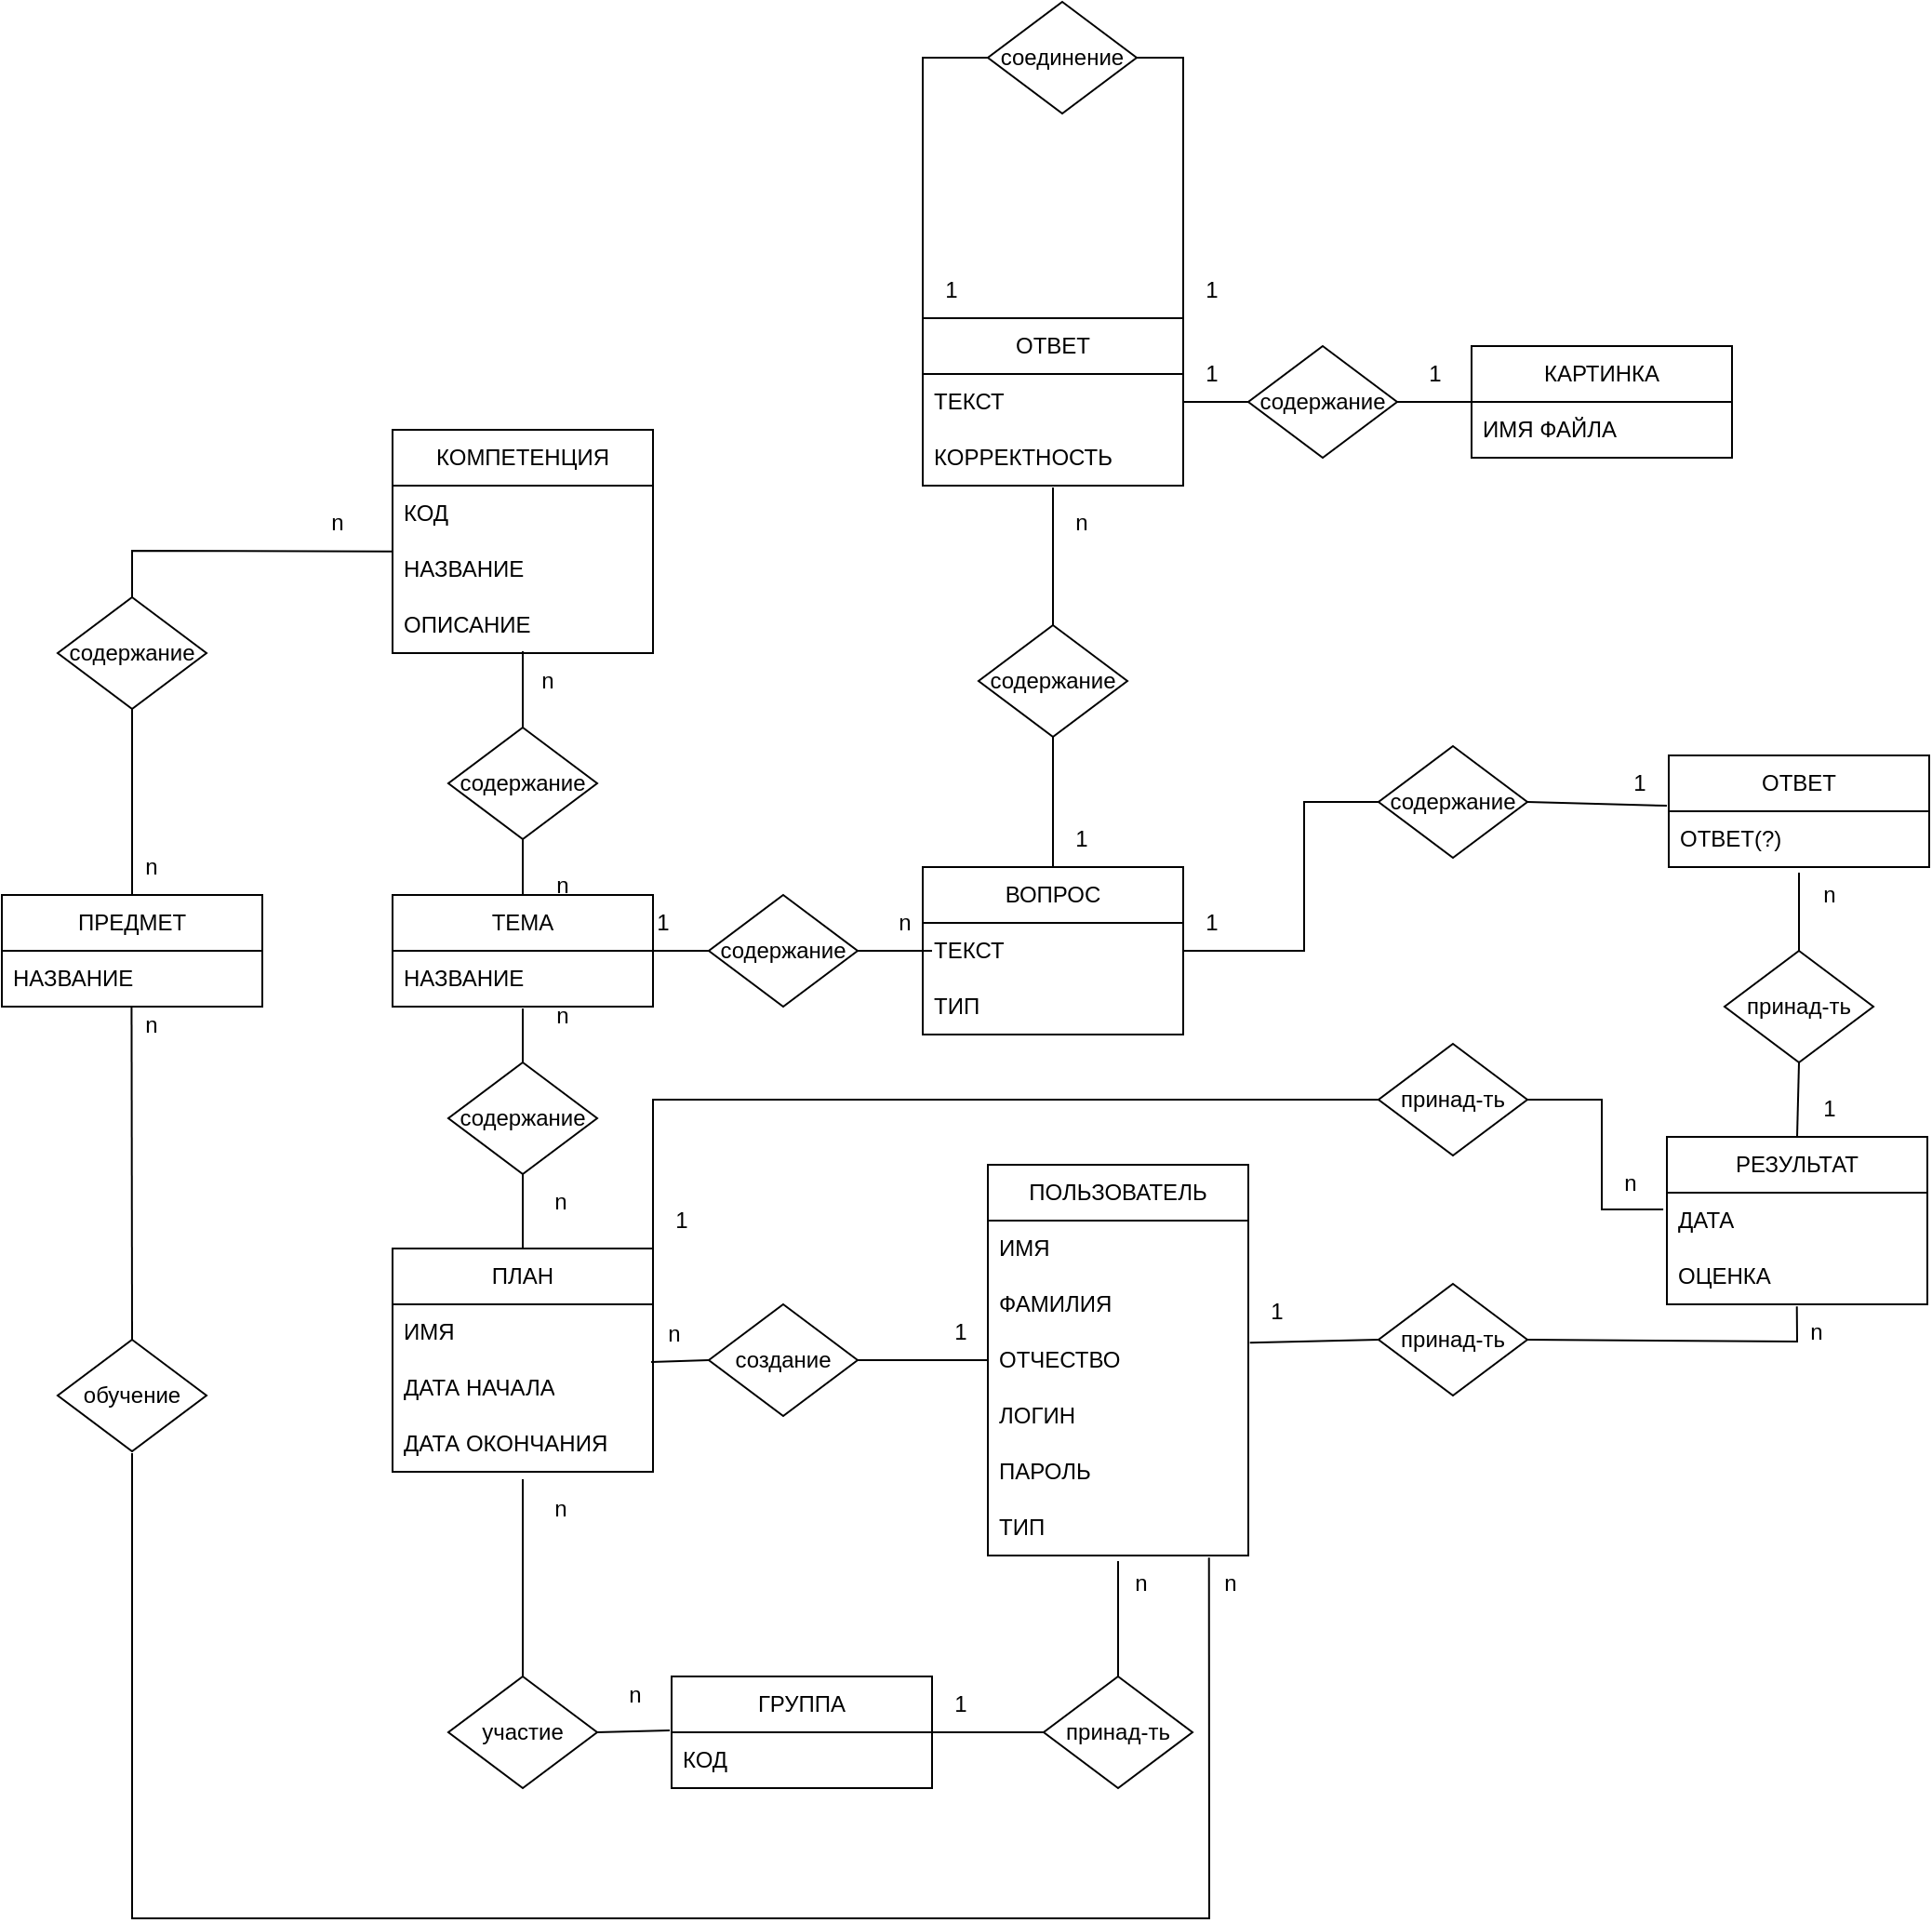 <mxfile version="21.1.5" type="device">
  <diagram name="Страница 1" id="LZ8zv0jgnWAgyM7vqCzd">
    <mxGraphModel dx="2022" dy="1828" grid="1" gridSize="10" guides="1" tooltips="1" connect="1" arrows="1" fold="1" page="1" pageScale="1" pageWidth="827" pageHeight="1169" math="0" shadow="0">
      <root>
        <mxCell id="0" />
        <mxCell id="1" parent="0" />
        <mxCell id="Gm08zl15T1QvJcRxXQye-4" value="содержание" style="rhombus;whiteSpace=wrap;html=1;" vertex="1" parent="1">
          <mxGeometry x="240" y="210" width="80" height="60" as="geometry" />
        </mxCell>
        <mxCell id="Gm08zl15T1QvJcRxXQye-7" value="" style="endArrow=none;html=1;rounded=0;exitX=1;exitY=0.5;exitDx=0;exitDy=0;entryX=0;entryY=0.5;entryDx=0;entryDy=0;" edge="1" parent="1" target="Gm08zl15T1QvJcRxXQye-4">
          <mxGeometry width="50" height="50" relative="1" as="geometry">
            <mxPoint x="200" y="240" as="sourcePoint" />
            <mxPoint x="340" y="350" as="targetPoint" />
          </mxGeometry>
        </mxCell>
        <mxCell id="Gm08zl15T1QvJcRxXQye-8" value="" style="endArrow=none;html=1;rounded=0;exitX=1;exitY=0.5;exitDx=0;exitDy=0;entryX=0;entryY=0.5;entryDx=0;entryDy=0;" edge="1" parent="1" source="Gm08zl15T1QvJcRxXQye-4">
          <mxGeometry width="50" height="50" relative="1" as="geometry">
            <mxPoint x="260" y="390" as="sourcePoint" />
            <mxPoint x="360" y="240" as="targetPoint" />
          </mxGeometry>
        </mxCell>
        <mxCell id="Gm08zl15T1QvJcRxXQye-9" value="1" style="text;html=1;align=center;verticalAlign=middle;resizable=0;points=[];autosize=1;strokeColor=none;fillColor=none;" vertex="1" parent="1">
          <mxGeometry x="200" y="210" width="30" height="30" as="geometry" />
        </mxCell>
        <mxCell id="Gm08zl15T1QvJcRxXQye-10" value="n" style="text;html=1;align=center;verticalAlign=middle;resizable=0;points=[];autosize=1;strokeColor=none;fillColor=none;" vertex="1" parent="1">
          <mxGeometry x="330" y="210" width="30" height="30" as="geometry" />
        </mxCell>
        <mxCell id="Gm08zl15T1QvJcRxXQye-14" value="содержание" style="rhombus;whiteSpace=wrap;html=1;" vertex="1" parent="1">
          <mxGeometry x="100" y="300" width="80" height="60" as="geometry" />
        </mxCell>
        <mxCell id="Gm08zl15T1QvJcRxXQye-15" value="" style="endArrow=none;html=1;rounded=0;exitX=0.5;exitY=0;exitDx=0;exitDy=0;entryX=0.5;entryY=1;entryDx=0;entryDy=0;" edge="1" parent="1" target="Gm08zl15T1QvJcRxXQye-14">
          <mxGeometry width="50" height="50" relative="1" as="geometry">
            <mxPoint x="140" y="400" as="sourcePoint" />
            <mxPoint x="220" y="490" as="targetPoint" />
          </mxGeometry>
        </mxCell>
        <mxCell id="Gm08zl15T1QvJcRxXQye-16" value="" style="endArrow=none;html=1;rounded=0;exitX=0.5;exitY=0;exitDx=0;exitDy=0;entryX=0.5;entryY=1.033;entryDx=0;entryDy=0;entryPerimeter=0;" edge="1" parent="1" source="Gm08zl15T1QvJcRxXQye-14" target="Gm08zl15T1QvJcRxXQye-58">
          <mxGeometry width="50" height="50" relative="1" as="geometry">
            <mxPoint x="270" y="440" as="sourcePoint" />
            <mxPoint x="140" y="260" as="targetPoint" />
          </mxGeometry>
        </mxCell>
        <mxCell id="Gm08zl15T1QvJcRxXQye-17" value="n" style="text;html=1;align=center;verticalAlign=middle;resizable=0;points=[];autosize=1;strokeColor=none;fillColor=none;" vertex="1" parent="1">
          <mxGeometry x="145" y="360" width="30" height="30" as="geometry" />
        </mxCell>
        <mxCell id="Gm08zl15T1QvJcRxXQye-18" value="n" style="text;html=1;align=center;verticalAlign=middle;resizable=0;points=[];autosize=1;strokeColor=none;fillColor=none;" vertex="1" parent="1">
          <mxGeometry x="146" y="260" width="30" height="30" as="geometry" />
        </mxCell>
        <mxCell id="Gm08zl15T1QvJcRxXQye-23" value="содержание" style="rhombus;whiteSpace=wrap;html=1;" vertex="1" parent="1">
          <mxGeometry x="100" y="120" width="80" height="60" as="geometry" />
        </mxCell>
        <mxCell id="Gm08zl15T1QvJcRxXQye-24" value="" style="endArrow=none;html=1;rounded=0;exitX=0.5;exitY=0;exitDx=0;exitDy=0;entryX=0.5;entryY=1;entryDx=0;entryDy=0;" edge="1" parent="1" source="Gm08zl15T1QvJcRxXQye-57" target="Gm08zl15T1QvJcRxXQye-23">
          <mxGeometry width="50" height="50" relative="1" as="geometry">
            <mxPoint x="140" y="220" as="sourcePoint" />
            <mxPoint x="320" y="330" as="targetPoint" />
          </mxGeometry>
        </mxCell>
        <mxCell id="Gm08zl15T1QvJcRxXQye-25" value="" style="endArrow=none;html=1;rounded=0;exitX=0.5;exitY=0;exitDx=0;exitDy=0;entryX=0.5;entryY=0.967;entryDx=0;entryDy=0;entryPerimeter=0;" edge="1" parent="1" source="Gm08zl15T1QvJcRxXQye-23" target="Gm08zl15T1QvJcRxXQye-56">
          <mxGeometry width="50" height="50" relative="1" as="geometry">
            <mxPoint x="270" y="160" as="sourcePoint" />
            <mxPoint x="140" y="80" as="targetPoint" />
          </mxGeometry>
        </mxCell>
        <mxCell id="Gm08zl15T1QvJcRxXQye-26" value="n" style="text;html=1;align=center;verticalAlign=middle;resizable=0;points=[];autosize=1;strokeColor=none;fillColor=none;" vertex="1" parent="1">
          <mxGeometry x="146" y="190" width="30" height="30" as="geometry" />
        </mxCell>
        <mxCell id="Gm08zl15T1QvJcRxXQye-27" value="n" style="text;html=1;align=center;verticalAlign=middle;resizable=0;points=[];autosize=1;strokeColor=none;fillColor=none;" vertex="1" parent="1">
          <mxGeometry x="138" y="80" width="30" height="30" as="geometry" />
        </mxCell>
        <mxCell id="Gm08zl15T1QvJcRxXQye-31" value="создание" style="rhombus;whiteSpace=wrap;html=1;" vertex="1" parent="1">
          <mxGeometry x="240" y="430" width="80" height="60" as="geometry" />
        </mxCell>
        <mxCell id="Gm08zl15T1QvJcRxXQye-32" value="" style="endArrow=none;html=1;rounded=0;exitX=0.993;exitY=0.033;exitDx=0;exitDy=0;entryX=0;entryY=0.5;entryDx=0;entryDy=0;exitPerimeter=0;" edge="1" parent="1" source="Gm08zl15T1QvJcRxXQye-112" target="Gm08zl15T1QvJcRxXQye-31">
          <mxGeometry width="50" height="50" relative="1" as="geometry">
            <mxPoint x="200" y="420" as="sourcePoint" />
            <mxPoint x="260" y="470" as="targetPoint" />
          </mxGeometry>
        </mxCell>
        <mxCell id="Gm08zl15T1QvJcRxXQye-33" value="" style="endArrow=none;html=1;rounded=0;exitX=1;exitY=0.5;exitDx=0;exitDy=0;entryX=0;entryY=0.5;entryDx=0;entryDy=0;" edge="1" parent="1" source="Gm08zl15T1QvJcRxXQye-31" target="Gm08zl15T1QvJcRxXQye-118">
          <mxGeometry width="50" height="50" relative="1" as="geometry">
            <mxPoint x="280" y="610" as="sourcePoint" />
            <mxPoint x="380" y="460" as="targetPoint" />
          </mxGeometry>
        </mxCell>
        <mxCell id="Gm08zl15T1QvJcRxXQye-34" value="n" style="text;html=1;align=center;verticalAlign=middle;resizable=0;points=[];autosize=1;strokeColor=none;fillColor=none;" vertex="1" parent="1">
          <mxGeometry x="206" y="431" width="30" height="30" as="geometry" />
        </mxCell>
        <mxCell id="Gm08zl15T1QvJcRxXQye-35" value="1" style="text;html=1;align=center;verticalAlign=middle;resizable=0;points=[];autosize=1;strokeColor=none;fillColor=none;" vertex="1" parent="1">
          <mxGeometry x="360" y="430" width="30" height="30" as="geometry" />
        </mxCell>
        <mxCell id="Gm08zl15T1QvJcRxXQye-44" value="содержание" style="rhombus;whiteSpace=wrap;html=1;" vertex="1" parent="1">
          <mxGeometry x="600" y="130" width="80" height="60" as="geometry" />
        </mxCell>
        <mxCell id="Gm08zl15T1QvJcRxXQye-49" value="принад-ть" style="rhombus;whiteSpace=wrap;html=1;" vertex="1" parent="1">
          <mxGeometry x="600" y="290" width="80" height="60" as="geometry" />
        </mxCell>
        <mxCell id="Gm08zl15T1QvJcRxXQye-53" value="КОМПЕТЕНЦИЯ" style="swimlane;fontStyle=0;childLayout=stackLayout;horizontal=1;startSize=30;horizontalStack=0;resizeParent=1;resizeParentMax=0;resizeLast=0;collapsible=1;marginBottom=0;whiteSpace=wrap;html=1;" vertex="1" parent="1">
          <mxGeometry x="70" y="-40" width="140" height="120" as="geometry">
            <mxRectangle x="75" y="-40" width="130" height="30" as="alternateBounds" />
          </mxGeometry>
        </mxCell>
        <mxCell id="Gm08zl15T1QvJcRxXQye-54" value="КОД" style="text;strokeColor=none;fillColor=none;align=left;verticalAlign=middle;spacingLeft=4;spacingRight=4;overflow=hidden;points=[[0,0.5],[1,0.5]];portConstraint=eastwest;rotatable=0;whiteSpace=wrap;html=1;" vertex="1" parent="Gm08zl15T1QvJcRxXQye-53">
          <mxGeometry y="30" width="140" height="30" as="geometry" />
        </mxCell>
        <mxCell id="Gm08zl15T1QvJcRxXQye-55" value="НАЗВАНИЕ" style="text;strokeColor=none;fillColor=none;align=left;verticalAlign=middle;spacingLeft=4;spacingRight=4;overflow=hidden;points=[[0,0.5],[1,0.5]];portConstraint=eastwest;rotatable=0;whiteSpace=wrap;html=1;" vertex="1" parent="Gm08zl15T1QvJcRxXQye-53">
          <mxGeometry y="60" width="140" height="30" as="geometry" />
        </mxCell>
        <mxCell id="Gm08zl15T1QvJcRxXQye-56" value="ОПИСАНИЕ" style="text;strokeColor=none;fillColor=none;align=left;verticalAlign=middle;spacingLeft=4;spacingRight=4;overflow=hidden;points=[[0,0.5],[1,0.5]];portConstraint=eastwest;rotatable=0;whiteSpace=wrap;html=1;" vertex="1" parent="Gm08zl15T1QvJcRxXQye-53">
          <mxGeometry y="90" width="140" height="30" as="geometry" />
        </mxCell>
        <mxCell id="Gm08zl15T1QvJcRxXQye-57" value="ТЕМА" style="swimlane;fontStyle=0;childLayout=stackLayout;horizontal=1;startSize=30;horizontalStack=0;resizeParent=1;resizeParentMax=0;resizeLast=0;collapsible=1;marginBottom=0;whiteSpace=wrap;html=1;" vertex="1" parent="1">
          <mxGeometry x="70" y="210" width="140" height="60" as="geometry" />
        </mxCell>
        <mxCell id="Gm08zl15T1QvJcRxXQye-58" value="НАЗВАНИЕ" style="text;strokeColor=none;fillColor=none;align=left;verticalAlign=middle;spacingLeft=4;spacingRight=4;overflow=hidden;points=[[0,0.5],[1,0.5]];portConstraint=eastwest;rotatable=0;whiteSpace=wrap;html=1;" vertex="1" parent="Gm08zl15T1QvJcRxXQye-57">
          <mxGeometry y="30" width="140" height="30" as="geometry" />
        </mxCell>
        <mxCell id="Gm08zl15T1QvJcRxXQye-62" value="ВОПРОС" style="swimlane;fontStyle=0;childLayout=stackLayout;horizontal=1;startSize=30;horizontalStack=0;resizeParent=1;resizeParentMax=0;resizeLast=0;collapsible=1;marginBottom=0;whiteSpace=wrap;html=1;" vertex="1" parent="1">
          <mxGeometry x="355" y="195" width="140" height="90" as="geometry" />
        </mxCell>
        <mxCell id="Gm08zl15T1QvJcRxXQye-68" value="ТЕКСТ" style="text;strokeColor=none;fillColor=none;align=left;verticalAlign=middle;spacingLeft=4;spacingRight=4;overflow=hidden;points=[[0,0.5],[1,0.5]];portConstraint=eastwest;rotatable=0;whiteSpace=wrap;html=1;" vertex="1" parent="Gm08zl15T1QvJcRxXQye-62">
          <mxGeometry y="30" width="140" height="30" as="geometry" />
        </mxCell>
        <mxCell id="Gm08zl15T1QvJcRxXQye-71" value="ТИП" style="text;strokeColor=none;fillColor=none;align=left;verticalAlign=middle;spacingLeft=4;spacingRight=4;overflow=hidden;points=[[0,0.5],[1,0.5]];portConstraint=eastwest;rotatable=0;whiteSpace=wrap;html=1;" vertex="1" parent="Gm08zl15T1QvJcRxXQye-62">
          <mxGeometry y="60" width="140" height="30" as="geometry" />
        </mxCell>
        <mxCell id="Gm08zl15T1QvJcRxXQye-73" value="ОТВЕТ" style="swimlane;fontStyle=0;childLayout=stackLayout;horizontal=1;startSize=30;horizontalStack=0;resizeParent=1;resizeParentMax=0;resizeLast=0;collapsible=1;marginBottom=0;whiteSpace=wrap;html=1;" vertex="1" parent="1">
          <mxGeometry x="355" y="-100" width="140" height="90" as="geometry" />
        </mxCell>
        <mxCell id="Gm08zl15T1QvJcRxXQye-74" value="ТЕКСТ" style="text;strokeColor=none;fillColor=none;align=left;verticalAlign=middle;spacingLeft=4;spacingRight=4;overflow=hidden;points=[[0,0.5],[1,0.5]];portConstraint=eastwest;rotatable=0;whiteSpace=wrap;html=1;" vertex="1" parent="Gm08zl15T1QvJcRxXQye-73">
          <mxGeometry y="30" width="140" height="30" as="geometry" />
        </mxCell>
        <mxCell id="Gm08zl15T1QvJcRxXQye-75" value="КОРРЕКТНОСТЬ" style="text;strokeColor=none;fillColor=none;align=left;verticalAlign=middle;spacingLeft=4;spacingRight=4;overflow=hidden;points=[[0,0.5],[1,0.5]];portConstraint=eastwest;rotatable=0;whiteSpace=wrap;html=1;" vertex="1" parent="Gm08zl15T1QvJcRxXQye-73">
          <mxGeometry y="60" width="140" height="30" as="geometry" />
        </mxCell>
        <mxCell id="Gm08zl15T1QvJcRxXQye-76" value="КАРТИНКА" style="swimlane;fontStyle=0;childLayout=stackLayout;horizontal=1;startSize=30;horizontalStack=0;resizeParent=1;resizeParentMax=0;resizeLast=0;collapsible=1;marginBottom=0;whiteSpace=wrap;html=1;" vertex="1" parent="1">
          <mxGeometry x="650" y="-85" width="140" height="60" as="geometry" />
        </mxCell>
        <mxCell id="Gm08zl15T1QvJcRxXQye-77" value="ИМЯ ФАЙЛА" style="text;strokeColor=none;fillColor=none;align=left;verticalAlign=middle;spacingLeft=4;spacingRight=4;overflow=hidden;points=[[0,0.5],[1,0.5]];portConstraint=eastwest;rotatable=0;whiteSpace=wrap;html=1;" vertex="1" parent="Gm08zl15T1QvJcRxXQye-76">
          <mxGeometry y="30" width="140" height="30" as="geometry" />
        </mxCell>
        <mxCell id="Gm08zl15T1QvJcRxXQye-89" value="содержание" style="rhombus;whiteSpace=wrap;html=1;" vertex="1" parent="1">
          <mxGeometry x="385" y="65" width="80" height="60" as="geometry" />
        </mxCell>
        <mxCell id="Gm08zl15T1QvJcRxXQye-90" value="содержание" style="rhombus;whiteSpace=wrap;html=1;" vertex="1" parent="1">
          <mxGeometry x="530" y="-85" width="80" height="60" as="geometry" />
        </mxCell>
        <mxCell id="Gm08zl15T1QvJcRxXQye-91" value="соединение" style="rhombus;whiteSpace=wrap;html=1;" vertex="1" parent="1">
          <mxGeometry x="390" y="-270" width="80" height="60" as="geometry" />
        </mxCell>
        <mxCell id="Gm08zl15T1QvJcRxXQye-92" value="" style="endArrow=none;html=1;rounded=0;exitX=0.5;exitY=0;exitDx=0;exitDy=0;entryX=0.5;entryY=1;entryDx=0;entryDy=0;" edge="1" parent="1" source="Gm08zl15T1QvJcRxXQye-62" target="Gm08zl15T1QvJcRxXQye-89">
          <mxGeometry width="50" height="50" relative="1" as="geometry">
            <mxPoint x="470" y="160" as="sourcePoint" />
            <mxPoint x="520" y="110" as="targetPoint" />
          </mxGeometry>
        </mxCell>
        <mxCell id="Gm08zl15T1QvJcRxXQye-93" value="" style="endArrow=none;html=1;rounded=0;exitX=0.5;exitY=0;exitDx=0;exitDy=0;entryX=0.5;entryY=1.033;entryDx=0;entryDy=0;entryPerimeter=0;" edge="1" parent="1" source="Gm08zl15T1QvJcRxXQye-89" target="Gm08zl15T1QvJcRxXQye-75">
          <mxGeometry width="50" height="50" relative="1" as="geometry">
            <mxPoint x="530" y="100" as="sourcePoint" />
            <mxPoint x="580" y="50" as="targetPoint" />
          </mxGeometry>
        </mxCell>
        <mxCell id="Gm08zl15T1QvJcRxXQye-94" value="" style="endArrow=none;html=1;rounded=0;exitX=1;exitY=0.5;exitDx=0;exitDy=0;entryX=0;entryY=0.5;entryDx=0;entryDy=0;" edge="1" parent="1" source="Gm08zl15T1QvJcRxXQye-74" target="Gm08zl15T1QvJcRxXQye-90">
          <mxGeometry width="50" height="50" relative="1" as="geometry">
            <mxPoint x="560" y="-150" as="sourcePoint" />
            <mxPoint x="610" y="-200" as="targetPoint" />
          </mxGeometry>
        </mxCell>
        <mxCell id="Gm08zl15T1QvJcRxXQye-95" value="" style="endArrow=none;html=1;rounded=0;exitX=1;exitY=0.5;exitDx=0;exitDy=0;entryX=0;entryY=0.5;entryDx=0;entryDy=0;" edge="1" parent="1" source="Gm08zl15T1QvJcRxXQye-90" target="Gm08zl15T1QvJcRxXQye-76">
          <mxGeometry width="50" height="50" relative="1" as="geometry">
            <mxPoint x="650" y="80" as="sourcePoint" />
            <mxPoint x="700" y="30" as="targetPoint" />
          </mxGeometry>
        </mxCell>
        <mxCell id="Gm08zl15T1QvJcRxXQye-99" value="" style="endArrow=none;html=1;rounded=0;exitX=1;exitY=0.5;exitDx=0;exitDy=0;entryX=1;entryY=0;entryDx=0;entryDy=0;" edge="1" parent="1" source="Gm08zl15T1QvJcRxXQye-91" target="Gm08zl15T1QvJcRxXQye-73">
          <mxGeometry width="50" height="50" relative="1" as="geometry">
            <mxPoint x="510" y="-180" as="sourcePoint" />
            <mxPoint x="560" y="-230" as="targetPoint" />
            <Array as="points">
              <mxPoint x="495" y="-240" />
            </Array>
          </mxGeometry>
        </mxCell>
        <mxCell id="Gm08zl15T1QvJcRxXQye-101" value="" style="endArrow=none;html=1;rounded=0;exitX=0;exitY=0;exitDx=0;exitDy=0;entryX=0;entryY=0.5;entryDx=0;entryDy=0;" edge="1" parent="1" source="Gm08zl15T1QvJcRxXQye-73" target="Gm08zl15T1QvJcRxXQye-91">
          <mxGeometry width="50" height="50" relative="1" as="geometry">
            <mxPoint x="190" y="-150" as="sourcePoint" />
            <mxPoint x="240" y="-200" as="targetPoint" />
            <Array as="points">
              <mxPoint x="355" y="-240" />
            </Array>
          </mxGeometry>
        </mxCell>
        <mxCell id="Gm08zl15T1QvJcRxXQye-102" value="1" style="text;html=1;align=center;verticalAlign=middle;resizable=0;points=[];autosize=1;strokeColor=none;fillColor=none;" vertex="1" parent="1">
          <mxGeometry x="355" y="-130" width="30" height="30" as="geometry" />
        </mxCell>
        <mxCell id="Gm08zl15T1QvJcRxXQye-103" value="1" style="text;html=1;align=center;verticalAlign=middle;resizable=0;points=[];autosize=1;strokeColor=none;fillColor=none;" vertex="1" parent="1">
          <mxGeometry x="495" y="-130" width="30" height="30" as="geometry" />
        </mxCell>
        <mxCell id="Gm08zl15T1QvJcRxXQye-104" value="1" style="text;html=1;align=center;verticalAlign=middle;resizable=0;points=[];autosize=1;strokeColor=none;fillColor=none;" vertex="1" parent="1">
          <mxGeometry x="495" y="-85" width="30" height="30" as="geometry" />
        </mxCell>
        <mxCell id="Gm08zl15T1QvJcRxXQye-105" value="1" style="text;html=1;align=center;verticalAlign=middle;resizable=0;points=[];autosize=1;strokeColor=none;fillColor=none;" vertex="1" parent="1">
          <mxGeometry x="615" y="-85" width="30" height="30" as="geometry" />
        </mxCell>
        <mxCell id="Gm08zl15T1QvJcRxXQye-106" value="n" style="text;html=1;align=center;verticalAlign=middle;resizable=0;points=[];autosize=1;strokeColor=none;fillColor=none;" vertex="1" parent="1">
          <mxGeometry x="425" y="-5" width="30" height="30" as="geometry" />
        </mxCell>
        <mxCell id="Gm08zl15T1QvJcRxXQye-107" value="1" style="text;html=1;align=center;verticalAlign=middle;resizable=0;points=[];autosize=1;strokeColor=none;fillColor=none;" vertex="1" parent="1">
          <mxGeometry x="425" y="165" width="30" height="30" as="geometry" />
        </mxCell>
        <mxCell id="Gm08zl15T1QvJcRxXQye-108" value="ПЛАН" style="swimlane;fontStyle=0;childLayout=stackLayout;horizontal=1;startSize=30;horizontalStack=0;resizeParent=1;resizeParentMax=0;resizeLast=0;collapsible=1;marginBottom=0;whiteSpace=wrap;html=1;" vertex="1" parent="1">
          <mxGeometry x="70" y="400" width="140" height="120" as="geometry">
            <mxRectangle x="75" y="-40" width="130" height="30" as="alternateBounds" />
          </mxGeometry>
        </mxCell>
        <mxCell id="Gm08zl15T1QvJcRxXQye-109" value="ИМЯ" style="text;strokeColor=none;fillColor=none;align=left;verticalAlign=middle;spacingLeft=4;spacingRight=4;overflow=hidden;points=[[0,0.5],[1,0.5]];portConstraint=eastwest;rotatable=0;whiteSpace=wrap;html=1;" vertex="1" parent="Gm08zl15T1QvJcRxXQye-108">
          <mxGeometry y="30" width="140" height="30" as="geometry" />
        </mxCell>
        <mxCell id="Gm08zl15T1QvJcRxXQye-112" value="ДАТА НАЧАЛА" style="text;strokeColor=none;fillColor=none;align=left;verticalAlign=middle;spacingLeft=4;spacingRight=4;overflow=hidden;points=[[0,0.5],[1,0.5]];portConstraint=eastwest;rotatable=0;whiteSpace=wrap;html=1;" vertex="1" parent="Gm08zl15T1QvJcRxXQye-108">
          <mxGeometry y="60" width="140" height="30" as="geometry" />
        </mxCell>
        <mxCell id="Gm08zl15T1QvJcRxXQye-111" value="ДАТА ОКОНЧАНИЯ" style="text;strokeColor=none;fillColor=none;align=left;verticalAlign=middle;spacingLeft=4;spacingRight=4;overflow=hidden;points=[[0,0.5],[1,0.5]];portConstraint=eastwest;rotatable=0;whiteSpace=wrap;html=1;" vertex="1" parent="Gm08zl15T1QvJcRxXQye-108">
          <mxGeometry y="90" width="140" height="30" as="geometry" />
        </mxCell>
        <mxCell id="Gm08zl15T1QvJcRxXQye-113" value="ПОЛЬЗОВАТЕЛЬ" style="swimlane;fontStyle=0;childLayout=stackLayout;horizontal=1;startSize=30;horizontalStack=0;resizeParent=1;resizeParentMax=0;resizeLast=0;collapsible=1;marginBottom=0;whiteSpace=wrap;html=1;" vertex="1" parent="1">
          <mxGeometry x="390" y="355" width="140" height="210" as="geometry">
            <mxRectangle x="75" y="-40" width="130" height="30" as="alternateBounds" />
          </mxGeometry>
        </mxCell>
        <mxCell id="Gm08zl15T1QvJcRxXQye-114" value="ИМЯ" style="text;strokeColor=none;fillColor=none;align=left;verticalAlign=middle;spacingLeft=4;spacingRight=4;overflow=hidden;points=[[0,0.5],[1,0.5]];portConstraint=eastwest;rotatable=0;whiteSpace=wrap;html=1;" vertex="1" parent="Gm08zl15T1QvJcRxXQye-113">
          <mxGeometry y="30" width="140" height="30" as="geometry" />
        </mxCell>
        <mxCell id="Gm08zl15T1QvJcRxXQye-115" value="ФАМИЛИЯ" style="text;strokeColor=none;fillColor=none;align=left;verticalAlign=middle;spacingLeft=4;spacingRight=4;overflow=hidden;points=[[0,0.5],[1,0.5]];portConstraint=eastwest;rotatable=0;whiteSpace=wrap;html=1;" vertex="1" parent="Gm08zl15T1QvJcRxXQye-113">
          <mxGeometry y="60" width="140" height="30" as="geometry" />
        </mxCell>
        <mxCell id="Gm08zl15T1QvJcRxXQye-118" value="ОТЧЕСТВО" style="text;strokeColor=none;fillColor=none;align=left;verticalAlign=middle;spacingLeft=4;spacingRight=4;overflow=hidden;points=[[0,0.5],[1,0.5]];portConstraint=eastwest;rotatable=0;whiteSpace=wrap;html=1;" vertex="1" parent="Gm08zl15T1QvJcRxXQye-113">
          <mxGeometry y="90" width="140" height="30" as="geometry" />
        </mxCell>
        <mxCell id="Gm08zl15T1QvJcRxXQye-119" value="ЛОГИН" style="text;strokeColor=none;fillColor=none;align=left;verticalAlign=middle;spacingLeft=4;spacingRight=4;overflow=hidden;points=[[0,0.5],[1,0.5]];portConstraint=eastwest;rotatable=0;whiteSpace=wrap;html=1;" vertex="1" parent="Gm08zl15T1QvJcRxXQye-113">
          <mxGeometry y="120" width="140" height="30" as="geometry" />
        </mxCell>
        <mxCell id="Gm08zl15T1QvJcRxXQye-116" value="ПАРОЛЬ" style="text;strokeColor=none;fillColor=none;align=left;verticalAlign=middle;spacingLeft=4;spacingRight=4;overflow=hidden;points=[[0,0.5],[1,0.5]];portConstraint=eastwest;rotatable=0;whiteSpace=wrap;html=1;" vertex="1" parent="Gm08zl15T1QvJcRxXQye-113">
          <mxGeometry y="150" width="140" height="30" as="geometry" />
        </mxCell>
        <mxCell id="Gm08zl15T1QvJcRxXQye-120" value="ТИП" style="text;strokeColor=none;fillColor=none;align=left;verticalAlign=middle;spacingLeft=4;spacingRight=4;overflow=hidden;points=[[0,0.5],[1,0.5]];portConstraint=eastwest;rotatable=0;whiteSpace=wrap;html=1;" vertex="1" parent="Gm08zl15T1QvJcRxXQye-113">
          <mxGeometry y="180" width="140" height="30" as="geometry" />
        </mxCell>
        <mxCell id="Gm08zl15T1QvJcRxXQye-121" value="ГРУППА" style="swimlane;fontStyle=0;childLayout=stackLayout;horizontal=1;startSize=30;horizontalStack=0;resizeParent=1;resizeParentMax=0;resizeLast=0;collapsible=1;marginBottom=0;whiteSpace=wrap;html=1;" vertex="1" parent="1">
          <mxGeometry x="220" y="630" width="140" height="60" as="geometry">
            <mxRectangle x="75" y="-40" width="130" height="30" as="alternateBounds" />
          </mxGeometry>
        </mxCell>
        <mxCell id="Gm08zl15T1QvJcRxXQye-122" value="КОД" style="text;strokeColor=none;fillColor=none;align=left;verticalAlign=middle;spacingLeft=4;spacingRight=4;overflow=hidden;points=[[0,0.5],[1,0.5]];portConstraint=eastwest;rotatable=0;whiteSpace=wrap;html=1;" vertex="1" parent="Gm08zl15T1QvJcRxXQye-121">
          <mxGeometry y="30" width="140" height="30" as="geometry" />
        </mxCell>
        <mxCell id="Gm08zl15T1QvJcRxXQye-128" value="участие" style="rhombus;whiteSpace=wrap;html=1;" vertex="1" parent="1">
          <mxGeometry x="100" y="630" width="80" height="60" as="geometry" />
        </mxCell>
        <mxCell id="Gm08zl15T1QvJcRxXQye-129" value="принад-ть" style="rhombus;whiteSpace=wrap;html=1;" vertex="1" parent="1">
          <mxGeometry x="420" y="630" width="80" height="60" as="geometry" />
        </mxCell>
        <mxCell id="Gm08zl15T1QvJcRxXQye-130" value="" style="endArrow=none;html=1;rounded=0;exitX=0.5;exitY=1.133;exitDx=0;exitDy=0;exitPerimeter=0;entryX=0.5;entryY=0;entryDx=0;entryDy=0;" edge="1" parent="1" source="Gm08zl15T1QvJcRxXQye-111" target="Gm08zl15T1QvJcRxXQye-128">
          <mxGeometry width="50" height="50" relative="1" as="geometry">
            <mxPoint x="530" y="800" as="sourcePoint" />
            <mxPoint x="580" y="750" as="targetPoint" />
          </mxGeometry>
        </mxCell>
        <mxCell id="Gm08zl15T1QvJcRxXQye-131" value="" style="endArrow=none;html=1;rounded=0;exitX=1;exitY=0.5;exitDx=0;exitDy=0;entryX=-0.007;entryY=-0.033;entryDx=0;entryDy=0;entryPerimeter=0;" edge="1" parent="1" source="Gm08zl15T1QvJcRxXQye-128" target="Gm08zl15T1QvJcRxXQye-122">
          <mxGeometry width="50" height="50" relative="1" as="geometry">
            <mxPoint x="310" y="840" as="sourcePoint" />
            <mxPoint x="360" y="790" as="targetPoint" />
          </mxGeometry>
        </mxCell>
        <mxCell id="Gm08zl15T1QvJcRxXQye-132" value="n" style="text;html=1;align=center;verticalAlign=middle;resizable=0;points=[];autosize=1;strokeColor=none;fillColor=none;" vertex="1" parent="1">
          <mxGeometry x="145" y="525" width="30" height="30" as="geometry" />
        </mxCell>
        <mxCell id="Gm08zl15T1QvJcRxXQye-133" value="n" style="text;html=1;align=center;verticalAlign=middle;resizable=0;points=[];autosize=1;strokeColor=none;fillColor=none;" vertex="1" parent="1">
          <mxGeometry x="185" y="625" width="30" height="30" as="geometry" />
        </mxCell>
        <mxCell id="Gm08zl15T1QvJcRxXQye-134" value="" style="endArrow=none;html=1;rounded=0;exitX=0.5;exitY=1.1;exitDx=0;exitDy=0;exitPerimeter=0;entryX=0.5;entryY=0;entryDx=0;entryDy=0;" edge="1" parent="1" source="Gm08zl15T1QvJcRxXQye-120" target="Gm08zl15T1QvJcRxXQye-129">
          <mxGeometry width="50" height="50" relative="1" as="geometry">
            <mxPoint x="450" y="750" as="sourcePoint" />
            <mxPoint x="500" y="700" as="targetPoint" />
          </mxGeometry>
        </mxCell>
        <mxCell id="Gm08zl15T1QvJcRxXQye-135" value="" style="endArrow=none;html=1;rounded=0;exitX=1;exitY=0.5;exitDx=0;exitDy=0;entryX=0;entryY=0.5;entryDx=0;entryDy=0;" edge="1" parent="1" source="Gm08zl15T1QvJcRxXQye-121" target="Gm08zl15T1QvJcRxXQye-129">
          <mxGeometry width="50" height="50" relative="1" as="geometry">
            <mxPoint x="400" y="780" as="sourcePoint" />
            <mxPoint x="450" y="730" as="targetPoint" />
          </mxGeometry>
        </mxCell>
        <mxCell id="Gm08zl15T1QvJcRxXQye-136" value="n" style="text;html=1;align=center;verticalAlign=middle;resizable=0;points=[];autosize=1;strokeColor=none;fillColor=none;" vertex="1" parent="1">
          <mxGeometry x="457" y="565" width="30" height="30" as="geometry" />
        </mxCell>
        <mxCell id="Gm08zl15T1QvJcRxXQye-137" value="1" style="text;html=1;align=center;verticalAlign=middle;resizable=0;points=[];autosize=1;strokeColor=none;fillColor=none;" vertex="1" parent="1">
          <mxGeometry x="360" y="630" width="30" height="30" as="geometry" />
        </mxCell>
        <mxCell id="Gm08zl15T1QvJcRxXQye-138" value="РЕЗУЛЬТАТ" style="swimlane;fontStyle=0;childLayout=stackLayout;horizontal=1;startSize=30;horizontalStack=0;resizeParent=1;resizeParentMax=0;resizeLast=0;collapsible=1;marginBottom=0;whiteSpace=wrap;html=1;" vertex="1" parent="1">
          <mxGeometry x="755" y="340" width="140" height="90" as="geometry">
            <mxRectangle x="75" y="-40" width="130" height="30" as="alternateBounds" />
          </mxGeometry>
        </mxCell>
        <mxCell id="Gm08zl15T1QvJcRxXQye-143" value="ДАТА" style="text;strokeColor=none;fillColor=none;align=left;verticalAlign=middle;spacingLeft=4;spacingRight=4;overflow=hidden;points=[[0,0.5],[1,0.5]];portConstraint=eastwest;rotatable=0;whiteSpace=wrap;html=1;" vertex="1" parent="Gm08zl15T1QvJcRxXQye-138">
          <mxGeometry y="30" width="140" height="30" as="geometry" />
        </mxCell>
        <mxCell id="Gm08zl15T1QvJcRxXQye-144" value="ОЦЕНКА" style="text;strokeColor=none;fillColor=none;align=left;verticalAlign=middle;spacingLeft=4;spacingRight=4;overflow=hidden;points=[[0,0.5],[1,0.5]];portConstraint=eastwest;rotatable=0;whiteSpace=wrap;html=1;" vertex="1" parent="Gm08zl15T1QvJcRxXQye-138">
          <mxGeometry y="60" width="140" height="30" as="geometry" />
        </mxCell>
        <mxCell id="Gm08zl15T1QvJcRxXQye-145" value="ОТВЕТ" style="swimlane;fontStyle=0;childLayout=stackLayout;horizontal=1;startSize=30;horizontalStack=0;resizeParent=1;resizeParentMax=0;resizeLast=0;collapsible=1;marginBottom=0;whiteSpace=wrap;html=1;" vertex="1" parent="1">
          <mxGeometry x="756" y="135" width="140" height="60" as="geometry" />
        </mxCell>
        <mxCell id="Gm08zl15T1QvJcRxXQye-147" value="ОТВЕТ(?)" style="text;strokeColor=none;fillColor=none;align=left;verticalAlign=middle;spacingLeft=4;spacingRight=4;overflow=hidden;points=[[0,0.5],[1,0.5]];portConstraint=eastwest;rotatable=0;whiteSpace=wrap;html=1;" vertex="1" parent="Gm08zl15T1QvJcRxXQye-145">
          <mxGeometry y="30" width="140" height="30" as="geometry" />
        </mxCell>
        <mxCell id="Gm08zl15T1QvJcRxXQye-148" value="" style="endArrow=none;html=1;rounded=0;exitX=1;exitY=0;exitDx=0;exitDy=0;entryX=0;entryY=0.5;entryDx=0;entryDy=0;" edge="1" parent="1" source="Gm08zl15T1QvJcRxXQye-108" target="Gm08zl15T1QvJcRxXQye-49">
          <mxGeometry width="50" height="50" relative="1" as="geometry">
            <mxPoint x="740" y="510" as="sourcePoint" />
            <mxPoint x="560" y="320" as="targetPoint" />
            <Array as="points">
              <mxPoint x="210" y="320" />
            </Array>
          </mxGeometry>
        </mxCell>
        <mxCell id="Gm08zl15T1QvJcRxXQye-150" value="" style="endArrow=none;html=1;rounded=0;exitX=1;exitY=0.5;exitDx=0;exitDy=0;entryX=-0.014;entryY=0.3;entryDx=0;entryDy=0;entryPerimeter=0;" edge="1" parent="1" source="Gm08zl15T1QvJcRxXQye-49" target="Gm08zl15T1QvJcRxXQye-143">
          <mxGeometry width="50" height="50" relative="1" as="geometry">
            <mxPoint x="720" y="510" as="sourcePoint" />
            <mxPoint x="770" y="460" as="targetPoint" />
            <Array as="points">
              <mxPoint x="720" y="320" />
              <mxPoint x="720" y="379" />
            </Array>
          </mxGeometry>
        </mxCell>
        <mxCell id="Gm08zl15T1QvJcRxXQye-151" value="1" style="text;html=1;align=center;verticalAlign=middle;resizable=0;points=[];autosize=1;strokeColor=none;fillColor=none;" vertex="1" parent="1">
          <mxGeometry x="210" y="370" width="30" height="30" as="geometry" />
        </mxCell>
        <mxCell id="Gm08zl15T1QvJcRxXQye-152" value="n" style="text;html=1;align=center;verticalAlign=middle;resizable=0;points=[];autosize=1;strokeColor=none;fillColor=none;" vertex="1" parent="1">
          <mxGeometry x="720" y="350" width="30" height="30" as="geometry" />
        </mxCell>
        <mxCell id="Gm08zl15T1QvJcRxXQye-154" value="принад-ть" style="rhombus;whiteSpace=wrap;html=1;" vertex="1" parent="1">
          <mxGeometry x="600" y="419" width="80" height="60" as="geometry" />
        </mxCell>
        <mxCell id="Gm08zl15T1QvJcRxXQye-155" value="" style="endArrow=none;html=1;rounded=0;exitX=0;exitY=0.5;exitDx=0;exitDy=0;entryX=1.006;entryY=0.189;entryDx=0;entryDy=0;entryPerimeter=0;" edge="1" parent="1" source="Gm08zl15T1QvJcRxXQye-154" target="Gm08zl15T1QvJcRxXQye-118">
          <mxGeometry width="50" height="50" relative="1" as="geometry">
            <mxPoint x="680" y="560" as="sourcePoint" />
            <mxPoint x="540" y="470" as="targetPoint" />
          </mxGeometry>
        </mxCell>
        <mxCell id="Gm08zl15T1QvJcRxXQye-156" value="" style="endArrow=none;html=1;rounded=0;exitX=1;exitY=0.5;exitDx=0;exitDy=0;entryX=0.499;entryY=1.038;entryDx=0;entryDy=0;entryPerimeter=0;" edge="1" parent="1" source="Gm08zl15T1QvJcRxXQye-154" target="Gm08zl15T1QvJcRxXQye-144">
          <mxGeometry width="50" height="50" relative="1" as="geometry">
            <mxPoint x="750" y="490" as="sourcePoint" />
            <mxPoint x="800" y="440" as="targetPoint" />
            <Array as="points">
              <mxPoint x="825" y="450" />
            </Array>
          </mxGeometry>
        </mxCell>
        <mxCell id="Gm08zl15T1QvJcRxXQye-157" value="1" style="text;html=1;align=center;verticalAlign=middle;resizable=0;points=[];autosize=1;strokeColor=none;fillColor=none;" vertex="1" parent="1">
          <mxGeometry x="530" y="419" width="30" height="30" as="geometry" />
        </mxCell>
        <mxCell id="Gm08zl15T1QvJcRxXQye-158" value="n" style="text;html=1;align=center;verticalAlign=middle;resizable=0;points=[];autosize=1;strokeColor=none;fillColor=none;" vertex="1" parent="1">
          <mxGeometry x="820" y="430" width="30" height="30" as="geometry" />
        </mxCell>
        <mxCell id="Gm08zl15T1QvJcRxXQye-159" value="" style="endArrow=none;html=1;rounded=0;exitX=1;exitY=0.5;exitDx=0;exitDy=0;entryX=0;entryY=0.5;entryDx=0;entryDy=0;" edge="1" parent="1" source="Gm08zl15T1QvJcRxXQye-68" target="Gm08zl15T1QvJcRxXQye-44">
          <mxGeometry width="50" height="50" relative="1" as="geometry">
            <mxPoint x="610" y="200" as="sourcePoint" />
            <mxPoint x="640" y="160" as="targetPoint" />
            <Array as="points">
              <mxPoint x="560" y="240" />
              <mxPoint x="560" y="160" />
            </Array>
          </mxGeometry>
        </mxCell>
        <mxCell id="Gm08zl15T1QvJcRxXQye-160" value="" style="endArrow=none;html=1;rounded=0;exitX=1;exitY=0.5;exitDx=0;exitDy=0;entryX=-0.007;entryY=-0.1;entryDx=0;entryDy=0;entryPerimeter=0;" edge="1" parent="1" source="Gm08zl15T1QvJcRxXQye-44" target="Gm08zl15T1QvJcRxXQye-147">
          <mxGeometry width="50" height="50" relative="1" as="geometry">
            <mxPoint x="690" y="250" as="sourcePoint" />
            <mxPoint x="740" y="200" as="targetPoint" />
          </mxGeometry>
        </mxCell>
        <mxCell id="Gm08zl15T1QvJcRxXQye-161" value="принад-ть" style="rhombus;whiteSpace=wrap;html=1;" vertex="1" parent="1">
          <mxGeometry x="786" y="240" width="80" height="60" as="geometry" />
        </mxCell>
        <mxCell id="Gm08zl15T1QvJcRxXQye-163" value="" style="endArrow=none;html=1;rounded=0;exitX=0.5;exitY=0;exitDx=0;exitDy=0;entryX=0.5;entryY=1.1;entryDx=0;entryDy=0;entryPerimeter=0;" edge="1" parent="1" source="Gm08zl15T1QvJcRxXQye-161" target="Gm08zl15T1QvJcRxXQye-147">
          <mxGeometry width="50" height="50" relative="1" as="geometry">
            <mxPoint x="980" y="290" as="sourcePoint" />
            <mxPoint x="1030" y="240" as="targetPoint" />
          </mxGeometry>
        </mxCell>
        <mxCell id="Gm08zl15T1QvJcRxXQye-164" value="" style="endArrow=none;html=1;rounded=0;entryX=0.5;entryY=1;entryDx=0;entryDy=0;exitX=0.5;exitY=0;exitDx=0;exitDy=0;" edge="1" parent="1" source="Gm08zl15T1QvJcRxXQye-138" target="Gm08zl15T1QvJcRxXQye-161">
          <mxGeometry width="50" height="50" relative="1" as="geometry">
            <mxPoint x="820" y="340" as="sourcePoint" />
            <mxPoint x="1030" y="320" as="targetPoint" />
          </mxGeometry>
        </mxCell>
        <mxCell id="Gm08zl15T1QvJcRxXQye-165" value="n" style="text;html=1;align=center;verticalAlign=middle;resizable=0;points=[];autosize=1;strokeColor=none;fillColor=none;" vertex="1" parent="1">
          <mxGeometry x="827" y="195" width="30" height="30" as="geometry" />
        </mxCell>
        <mxCell id="Gm08zl15T1QvJcRxXQye-166" value="1" style="text;html=1;align=center;verticalAlign=middle;resizable=0;points=[];autosize=1;strokeColor=none;fillColor=none;" vertex="1" parent="1">
          <mxGeometry x="827" y="310" width="30" height="30" as="geometry" />
        </mxCell>
        <mxCell id="Gm08zl15T1QvJcRxXQye-167" value="1" style="text;html=1;align=center;verticalAlign=middle;resizable=0;points=[];autosize=1;strokeColor=none;fillColor=none;" vertex="1" parent="1">
          <mxGeometry x="725" y="135" width="30" height="30" as="geometry" />
        </mxCell>
        <mxCell id="Gm08zl15T1QvJcRxXQye-168" value="1" style="text;html=1;align=center;verticalAlign=middle;resizable=0;points=[];autosize=1;strokeColor=none;fillColor=none;" vertex="1" parent="1">
          <mxGeometry x="495" y="210" width="30" height="30" as="geometry" />
        </mxCell>
        <mxCell id="Gm08zl15T1QvJcRxXQye-169" value="ПРЕДМЕТ" style="swimlane;fontStyle=0;childLayout=stackLayout;horizontal=1;startSize=30;horizontalStack=0;resizeParent=1;resizeParentMax=0;resizeLast=0;collapsible=1;marginBottom=0;whiteSpace=wrap;html=1;" vertex="1" parent="1">
          <mxGeometry x="-140" y="210" width="140" height="60" as="geometry">
            <mxRectangle x="75" y="-40" width="130" height="30" as="alternateBounds" />
          </mxGeometry>
        </mxCell>
        <mxCell id="Gm08zl15T1QvJcRxXQye-170" value="НАЗВАНИЕ" style="text;strokeColor=none;fillColor=none;align=left;verticalAlign=middle;spacingLeft=4;spacingRight=4;overflow=hidden;points=[[0,0.5],[1,0.5]];portConstraint=eastwest;rotatable=0;whiteSpace=wrap;html=1;" vertex="1" parent="Gm08zl15T1QvJcRxXQye-169">
          <mxGeometry y="30" width="140" height="30" as="geometry" />
        </mxCell>
        <mxCell id="Gm08zl15T1QvJcRxXQye-173" value="" style="endArrow=none;html=1;rounded=0;entryX=0.849;entryY=1.039;entryDx=0;entryDy=0;entryPerimeter=0;" edge="1" parent="1" target="Gm08zl15T1QvJcRxXQye-120">
          <mxGeometry width="50" height="50" relative="1" as="geometry">
            <mxPoint x="-70" y="510" as="sourcePoint" />
            <mxPoint x="340" y="750" as="targetPoint" />
            <Array as="points">
              <mxPoint x="-70" y="760" />
              <mxPoint x="509" y="760" />
            </Array>
          </mxGeometry>
        </mxCell>
        <mxCell id="Gm08zl15T1QvJcRxXQye-174" value="обучение" style="rhombus;whiteSpace=wrap;html=1;" vertex="1" parent="1">
          <mxGeometry x="-110" y="449" width="80" height="60" as="geometry" />
        </mxCell>
        <mxCell id="Gm08zl15T1QvJcRxXQye-175" value="" style="endArrow=none;html=1;rounded=0;exitX=0.5;exitY=0;exitDx=0;exitDy=0;entryX=0.498;entryY=0.983;entryDx=0;entryDy=0;entryPerimeter=0;" edge="1" parent="1" source="Gm08zl15T1QvJcRxXQye-174" target="Gm08zl15T1QvJcRxXQye-170">
          <mxGeometry width="50" height="50" relative="1" as="geometry">
            <mxPoint x="-70" y="360" as="sourcePoint" />
            <mxPoint x="-20" y="310" as="targetPoint" />
          </mxGeometry>
        </mxCell>
        <mxCell id="Gm08zl15T1QvJcRxXQye-176" value="n" style="text;html=1;align=center;verticalAlign=middle;resizable=0;points=[];autosize=1;strokeColor=none;fillColor=none;" vertex="1" parent="1">
          <mxGeometry x="-75" y="265" width="30" height="30" as="geometry" />
        </mxCell>
        <mxCell id="Gm08zl15T1QvJcRxXQye-177" value="n" style="text;html=1;align=center;verticalAlign=middle;resizable=0;points=[];autosize=1;strokeColor=none;fillColor=none;" vertex="1" parent="1">
          <mxGeometry x="505" y="565" width="30" height="30" as="geometry" />
        </mxCell>
        <mxCell id="Gm08zl15T1QvJcRxXQye-178" value="" style="endArrow=none;html=1;rounded=0;exitX=0.5;exitY=0;exitDx=0;exitDy=0;" edge="1" parent="1" source="Gm08zl15T1QvJcRxXQye-169">
          <mxGeometry width="50" height="50" relative="1" as="geometry">
            <mxPoint x="-90" y="110" as="sourcePoint" />
            <mxPoint x="-70" y="110" as="targetPoint" />
          </mxGeometry>
        </mxCell>
        <mxCell id="Gm08zl15T1QvJcRxXQye-179" value="содержание" style="rhombus;whiteSpace=wrap;html=1;" vertex="1" parent="1">
          <mxGeometry x="-110" y="50" width="80" height="60" as="geometry" />
        </mxCell>
        <mxCell id="Gm08zl15T1QvJcRxXQye-180" value="" style="endArrow=none;html=1;rounded=0;exitX=0.5;exitY=0;exitDx=0;exitDy=0;entryX=-0.002;entryY=0.178;entryDx=0;entryDy=0;entryPerimeter=0;" edge="1" parent="1" source="Gm08zl15T1QvJcRxXQye-179" target="Gm08zl15T1QvJcRxXQye-55">
          <mxGeometry width="50" height="50" relative="1" as="geometry">
            <mxPoint x="-90" y="30" as="sourcePoint" />
            <mxPoint x="-40" y="-20" as="targetPoint" />
            <Array as="points">
              <mxPoint x="-70" y="25" />
            </Array>
          </mxGeometry>
        </mxCell>
        <mxCell id="Gm08zl15T1QvJcRxXQye-181" value="n" style="text;html=1;align=center;verticalAlign=middle;resizable=0;points=[];autosize=1;strokeColor=none;fillColor=none;" vertex="1" parent="1">
          <mxGeometry x="-75" y="180" width="30" height="30" as="geometry" />
        </mxCell>
        <mxCell id="Gm08zl15T1QvJcRxXQye-182" value="n" style="text;html=1;align=center;verticalAlign=middle;resizable=0;points=[];autosize=1;strokeColor=none;fillColor=none;" vertex="1" parent="1">
          <mxGeometry x="25" y="-5" width="30" height="30" as="geometry" />
        </mxCell>
      </root>
    </mxGraphModel>
  </diagram>
</mxfile>
